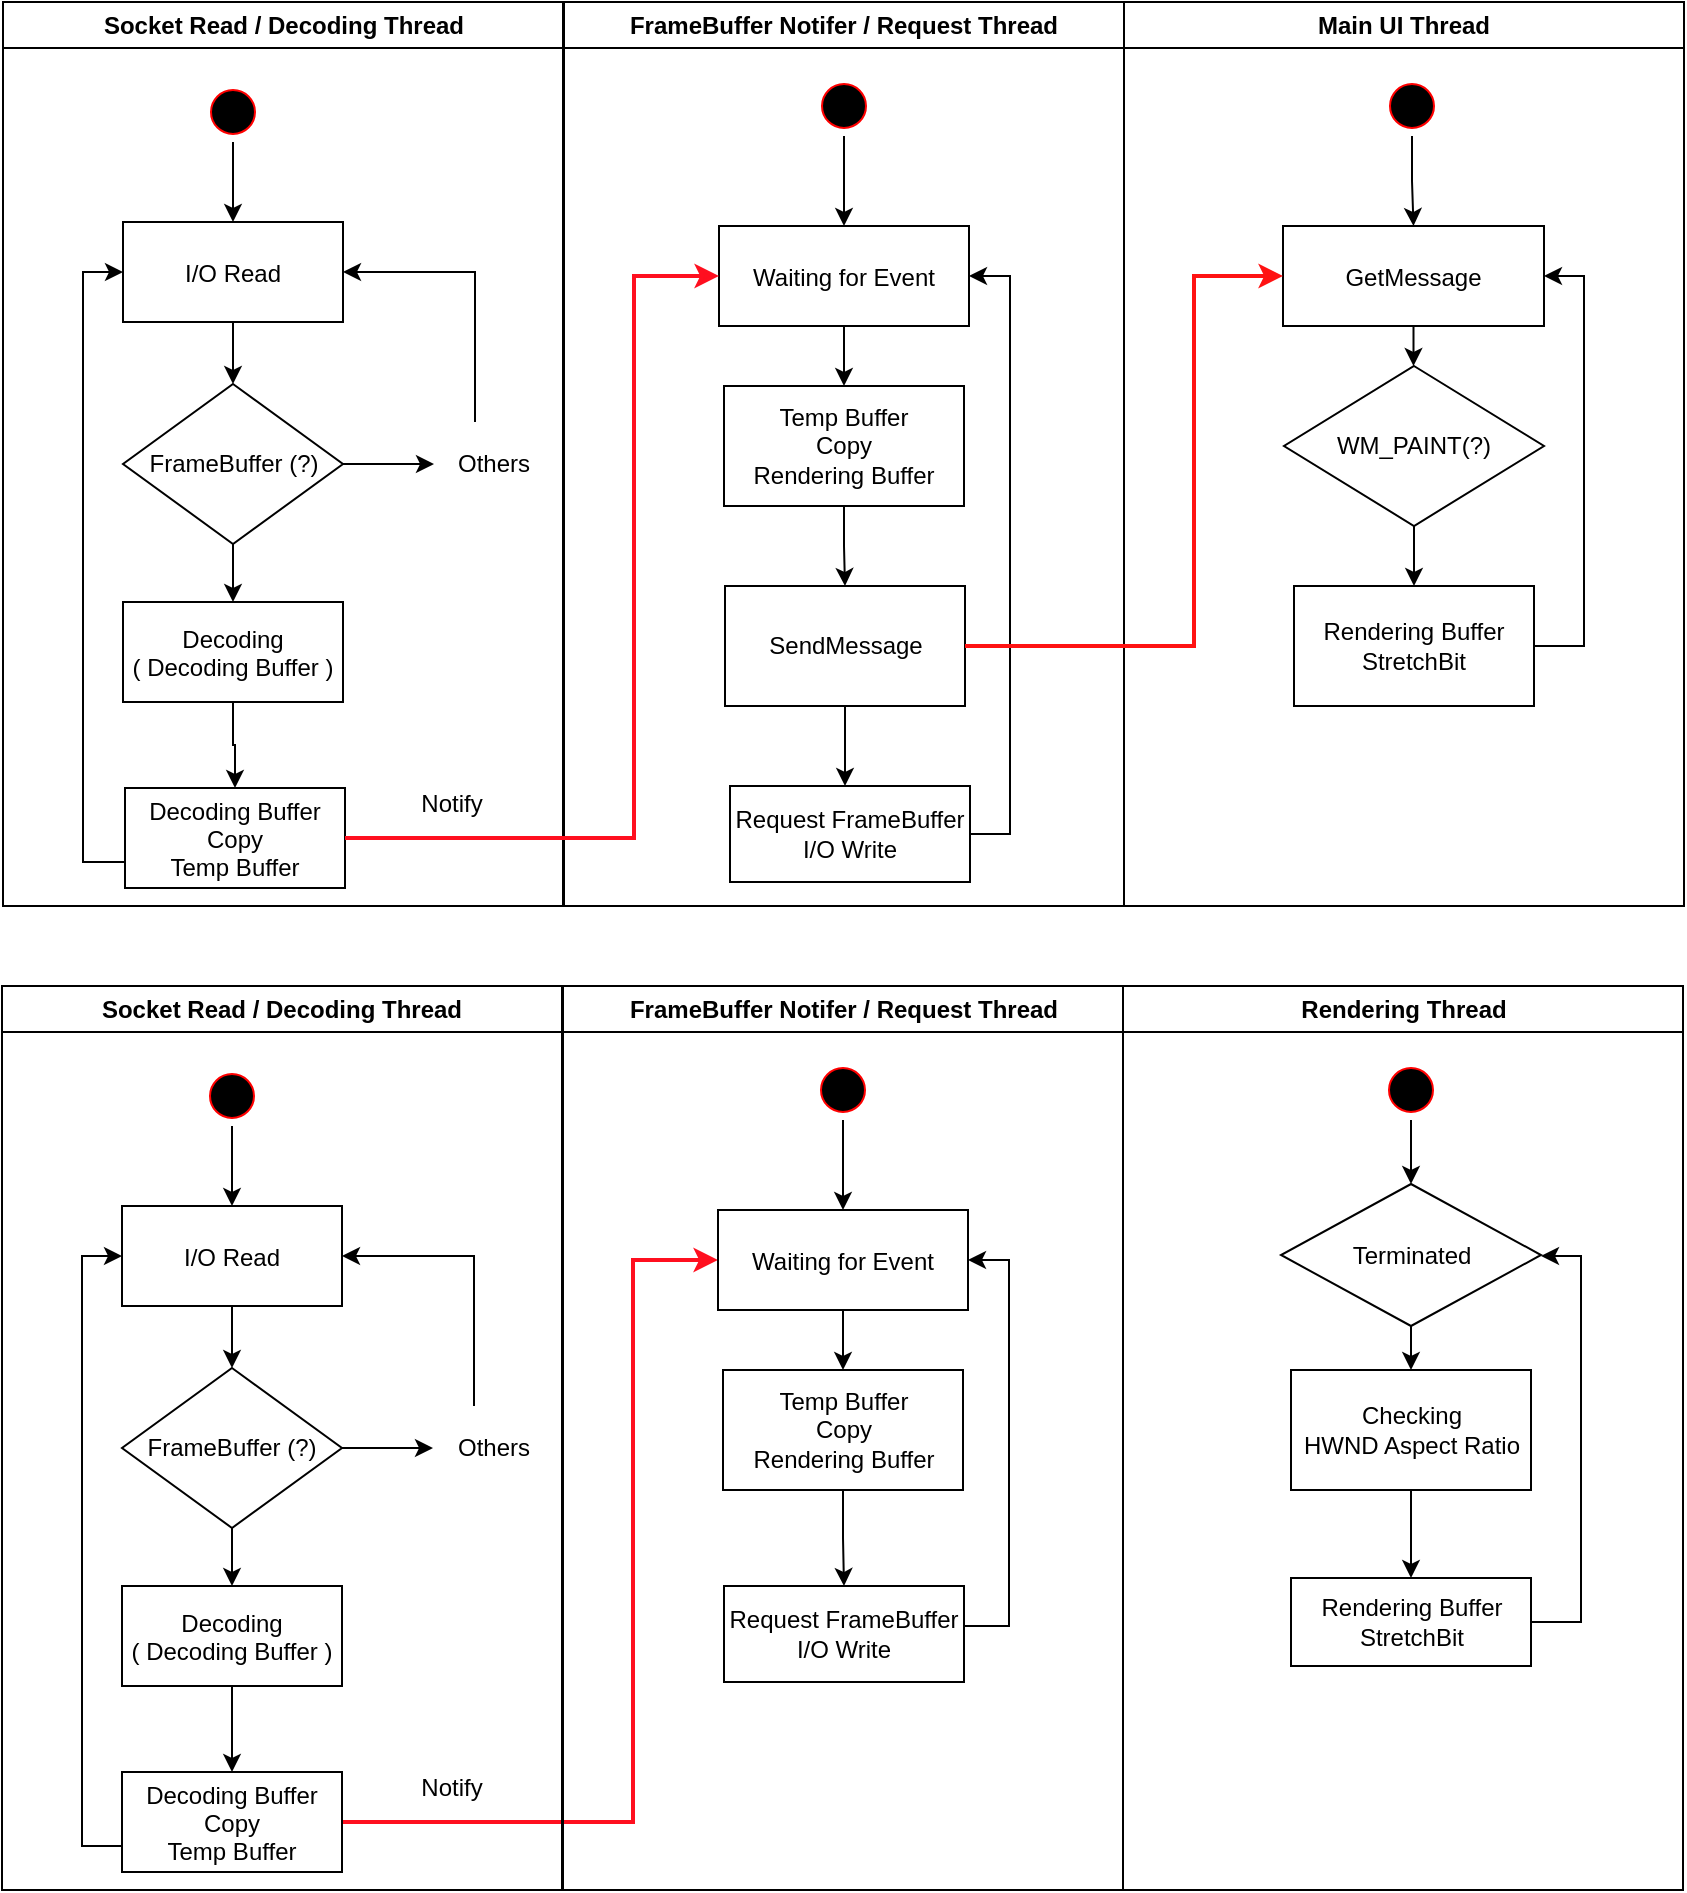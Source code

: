<mxfile version="24.7.4">
  <diagram name="Page-1" id="e7e014a7-5840-1c2e-5031-d8a46d1fe8dd">
    <mxGraphModel dx="1195" dy="622" grid="1" gridSize="10" guides="1" tooltips="1" connect="1" arrows="1" fold="1" page="1" pageScale="1" pageWidth="1169" pageHeight="826" background="none" math="0" shadow="0">
      <root>
        <mxCell id="0" />
        <mxCell id="1" parent="0" />
        <mxCell id="2" value="Socket Read / Decoding Thread" style="swimlane;whiteSpace=wrap" parent="1" vertex="1">
          <mxGeometry x="164.5" y="128" width="280" height="452" as="geometry" />
        </mxCell>
        <mxCell id="YajSy7RYpYL-Cwf7EdQ--43" style="edgeStyle=orthogonalEdgeStyle;rounded=0;orthogonalLoop=1;jettySize=auto;html=1;" edge="1" parent="2" source="5" target="7">
          <mxGeometry relative="1" as="geometry" />
        </mxCell>
        <mxCell id="5" value="" style="ellipse;shape=startState;fillColor=#000000;strokeColor=#ff0000;" parent="2" vertex="1">
          <mxGeometry x="100" y="40" width="30" height="30" as="geometry" />
        </mxCell>
        <mxCell id="YajSy7RYpYL-Cwf7EdQ--42" style="edgeStyle=orthogonalEdgeStyle;rounded=0;orthogonalLoop=1;jettySize=auto;html=1;" edge="1" parent="2" source="7" target="YajSy7RYpYL-Cwf7EdQ--41">
          <mxGeometry relative="1" as="geometry" />
        </mxCell>
        <mxCell id="7" value="I/O Read" style="" parent="2" vertex="1">
          <mxGeometry x="60" y="110" width="110" height="50" as="geometry" />
        </mxCell>
        <mxCell id="YajSy7RYpYL-Cwf7EdQ--49" style="edgeStyle=orthogonalEdgeStyle;rounded=0;orthogonalLoop=1;jettySize=auto;html=1;" edge="1" parent="2" source="8" target="10">
          <mxGeometry relative="1" as="geometry" />
        </mxCell>
        <mxCell id="8" value="Decoding&#xa;( Decoding Buffer )" style="fillColor=#FFFFFF;strokeColor=#000000;" parent="2" vertex="1">
          <mxGeometry x="60" y="300" width="110" height="50" as="geometry" />
        </mxCell>
        <mxCell id="YajSy7RYpYL-Cwf7EdQ--53" style="edgeStyle=orthogonalEdgeStyle;rounded=0;orthogonalLoop=1;jettySize=auto;html=1;entryX=0;entryY=0.5;entryDx=0;entryDy=0;" edge="1" parent="2" source="10" target="7">
          <mxGeometry relative="1" as="geometry">
            <Array as="points">
              <mxPoint x="40" y="430" />
              <mxPoint x="40" y="135" />
            </Array>
          </mxGeometry>
        </mxCell>
        <mxCell id="10" value="Decoding Buffer&#xa;Copy&#xa;Temp Buffer" style="fillColor=#FFFFFF;strokeColor=#000000;" parent="2" vertex="1">
          <mxGeometry x="61" y="393" width="110" height="50" as="geometry" />
        </mxCell>
        <mxCell id="YajSy7RYpYL-Cwf7EdQ--45" style="edgeStyle=orthogonalEdgeStyle;rounded=0;orthogonalLoop=1;jettySize=auto;html=1;entryX=0.5;entryY=0;entryDx=0;entryDy=0;" edge="1" parent="2" source="YajSy7RYpYL-Cwf7EdQ--41" target="8">
          <mxGeometry relative="1" as="geometry" />
        </mxCell>
        <mxCell id="YajSy7RYpYL-Cwf7EdQ--48" style="edgeStyle=orthogonalEdgeStyle;rounded=0;orthogonalLoop=1;jettySize=auto;html=1;" edge="1" parent="2" source="YajSy7RYpYL-Cwf7EdQ--41" target="YajSy7RYpYL-Cwf7EdQ--46">
          <mxGeometry relative="1" as="geometry" />
        </mxCell>
        <mxCell id="YajSy7RYpYL-Cwf7EdQ--41" value="FrameBuffer (?)" style="rhombus;whiteSpace=wrap;html=1;" vertex="1" parent="2">
          <mxGeometry x="60" y="191" width="110" height="80" as="geometry" />
        </mxCell>
        <mxCell id="YajSy7RYpYL-Cwf7EdQ--65" style="edgeStyle=orthogonalEdgeStyle;rounded=0;orthogonalLoop=1;jettySize=auto;html=1;entryX=1;entryY=0.5;entryDx=0;entryDy=0;" edge="1" parent="2" source="YajSy7RYpYL-Cwf7EdQ--46" target="7">
          <mxGeometry relative="1" as="geometry">
            <Array as="points">
              <mxPoint x="236" y="135" />
            </Array>
          </mxGeometry>
        </mxCell>
        <mxCell id="YajSy7RYpYL-Cwf7EdQ--46" value="Others" style="text;html=1;align=center;verticalAlign=middle;whiteSpace=wrap;rounded=0;" vertex="1" parent="2">
          <mxGeometry x="215.5" y="210" width="60" height="42" as="geometry" />
        </mxCell>
        <mxCell id="YajSy7RYpYL-Cwf7EdQ--55" value="Notify" style="text;html=1;align=center;verticalAlign=middle;whiteSpace=wrap;rounded=0;" vertex="1" parent="2">
          <mxGeometry x="194.5" y="386" width="60" height="30" as="geometry" />
        </mxCell>
        <mxCell id="4" value="FrameBuffer Notifer / Request Thread" style="swimlane;whiteSpace=wrap" parent="1" vertex="1">
          <mxGeometry x="445" y="128" width="280" height="452" as="geometry">
            <mxRectangle x="724.5" y="128" width="140" height="30" as="alternateBounds" />
          </mxGeometry>
        </mxCell>
        <mxCell id="YajSy7RYpYL-Cwf7EdQ--58" style="edgeStyle=orthogonalEdgeStyle;rounded=0;orthogonalLoop=1;jettySize=auto;html=1;entryX=0.5;entryY=0;entryDx=0;entryDy=0;" edge="1" parent="4" source="33" target="YajSy7RYpYL-Cwf7EdQ--57">
          <mxGeometry relative="1" as="geometry" />
        </mxCell>
        <mxCell id="33" value="Waiting for Event" style="" parent="4" vertex="1">
          <mxGeometry x="77.5" y="112" width="125" height="50" as="geometry" />
        </mxCell>
        <mxCell id="YajSy7RYpYL-Cwf7EdQ--59" style="edgeStyle=orthogonalEdgeStyle;rounded=0;orthogonalLoop=1;jettySize=auto;html=1;" edge="1" parent="4" source="YajSy7RYpYL-Cwf7EdQ--52" target="33">
          <mxGeometry relative="1" as="geometry" />
        </mxCell>
        <mxCell id="YajSy7RYpYL-Cwf7EdQ--52" value="" style="ellipse;shape=startState;fillColor=#000000;strokeColor=#ff0000;" vertex="1" parent="4">
          <mxGeometry x="125" y="37" width="30" height="30" as="geometry" />
        </mxCell>
        <mxCell id="YajSy7RYpYL-Cwf7EdQ--91" style="edgeStyle=orthogonalEdgeStyle;rounded=0;orthogonalLoop=1;jettySize=auto;html=1;entryX=0.5;entryY=0;entryDx=0;entryDy=0;" edge="1" parent="4" source="YajSy7RYpYL-Cwf7EdQ--57" target="YajSy7RYpYL-Cwf7EdQ--81">
          <mxGeometry relative="1" as="geometry" />
        </mxCell>
        <mxCell id="YajSy7RYpYL-Cwf7EdQ--57" value="Temp Buffer&lt;div&gt;Copy&lt;/div&gt;&lt;div&gt;Rendering Buffer&lt;/div&gt;" style="rounded=0;whiteSpace=wrap;html=1;fillColor=#FFFFFF;strokeColor=#000000;fillStyle=auto;" vertex="1" parent="4">
          <mxGeometry x="80" y="192" width="120" height="60" as="geometry" />
        </mxCell>
        <mxCell id="YajSy7RYpYL-Cwf7EdQ--164" style="edgeStyle=orthogonalEdgeStyle;rounded=0;orthogonalLoop=1;jettySize=auto;html=1;" edge="1" parent="4" source="YajSy7RYpYL-Cwf7EdQ--81">
          <mxGeometry relative="1" as="geometry">
            <mxPoint x="140.5" y="392" as="targetPoint" />
          </mxGeometry>
        </mxCell>
        <mxCell id="YajSy7RYpYL-Cwf7EdQ--81" value="SendMessage" style="rounded=0;whiteSpace=wrap;html=1;" vertex="1" parent="4">
          <mxGeometry x="80.5" y="292" width="120" height="60" as="geometry" />
        </mxCell>
        <mxCell id="YajSy7RYpYL-Cwf7EdQ--167" style="edgeStyle=orthogonalEdgeStyle;rounded=0;orthogonalLoop=1;jettySize=auto;html=1;entryX=1;entryY=0.5;entryDx=0;entryDy=0;" edge="1" parent="4" source="YajSy7RYpYL-Cwf7EdQ--165" target="33">
          <mxGeometry relative="1" as="geometry">
            <Array as="points">
              <mxPoint x="223" y="416" />
              <mxPoint x="223" y="137" />
            </Array>
          </mxGeometry>
        </mxCell>
        <mxCell id="YajSy7RYpYL-Cwf7EdQ--165" value="Request FrameBuffer&lt;br&gt;I/O Write" style="rounded=0;whiteSpace=wrap;html=1;" vertex="1" parent="4">
          <mxGeometry x="83" y="392" width="120" height="48" as="geometry" />
        </mxCell>
        <mxCell id="YajSy7RYpYL-Cwf7EdQ--68" value="Main UI Thread" style="swimlane;whiteSpace=wrap" vertex="1" parent="1">
          <mxGeometry x="725" y="128" width="280" height="452" as="geometry">
            <mxRectangle x="724.5" y="128" width="140" height="30" as="alternateBounds" />
          </mxGeometry>
        </mxCell>
        <mxCell id="YajSy7RYpYL-Cwf7EdQ--84" style="edgeStyle=orthogonalEdgeStyle;rounded=0;orthogonalLoop=1;jettySize=auto;html=1;entryX=0.5;entryY=0;entryDx=0;entryDy=0;" edge="1" parent="YajSy7RYpYL-Cwf7EdQ--68" source="YajSy7RYpYL-Cwf7EdQ--70" target="YajSy7RYpYL-Cwf7EdQ--83">
          <mxGeometry relative="1" as="geometry" />
        </mxCell>
        <mxCell id="YajSy7RYpYL-Cwf7EdQ--70" value="GetMessage" style="" vertex="1" parent="YajSy7RYpYL-Cwf7EdQ--68">
          <mxGeometry x="79.5" y="112" width="130.5" height="50" as="geometry" />
        </mxCell>
        <mxCell id="YajSy7RYpYL-Cwf7EdQ--71" style="edgeStyle=orthogonalEdgeStyle;rounded=0;orthogonalLoop=1;jettySize=auto;html=1;" edge="1" parent="YajSy7RYpYL-Cwf7EdQ--68" source="YajSy7RYpYL-Cwf7EdQ--72" target="YajSy7RYpYL-Cwf7EdQ--70">
          <mxGeometry relative="1" as="geometry" />
        </mxCell>
        <mxCell id="YajSy7RYpYL-Cwf7EdQ--72" value="" style="ellipse;shape=startState;fillColor=#000000;strokeColor=#ff0000;" vertex="1" parent="YajSy7RYpYL-Cwf7EdQ--68">
          <mxGeometry x="129" y="37" width="30" height="30" as="geometry" />
        </mxCell>
        <mxCell id="YajSy7RYpYL-Cwf7EdQ--88" style="edgeStyle=orthogonalEdgeStyle;rounded=0;orthogonalLoop=1;jettySize=auto;html=1;" edge="1" parent="YajSy7RYpYL-Cwf7EdQ--68" source="YajSy7RYpYL-Cwf7EdQ--83" target="YajSy7RYpYL-Cwf7EdQ--86">
          <mxGeometry relative="1" as="geometry" />
        </mxCell>
        <mxCell id="YajSy7RYpYL-Cwf7EdQ--83" value="WM_PAINT(?)" style="rhombus;whiteSpace=wrap;html=1;" vertex="1" parent="YajSy7RYpYL-Cwf7EdQ--68">
          <mxGeometry x="80" y="182" width="130" height="80" as="geometry" />
        </mxCell>
        <mxCell id="YajSy7RYpYL-Cwf7EdQ--90" style="edgeStyle=orthogonalEdgeStyle;rounded=0;orthogonalLoop=1;jettySize=auto;html=1;entryX=1;entryY=0.5;entryDx=0;entryDy=0;" edge="1" parent="YajSy7RYpYL-Cwf7EdQ--68" source="YajSy7RYpYL-Cwf7EdQ--86" target="YajSy7RYpYL-Cwf7EdQ--70">
          <mxGeometry relative="1" as="geometry">
            <Array as="points">
              <mxPoint x="230" y="322" />
              <mxPoint x="230" y="137" />
            </Array>
          </mxGeometry>
        </mxCell>
        <mxCell id="YajSy7RYpYL-Cwf7EdQ--86" value="&lt;div&gt;Rendering Buffer&lt;/div&gt;StretchBit" style="rounded=0;whiteSpace=wrap;html=1;" vertex="1" parent="YajSy7RYpYL-Cwf7EdQ--68">
          <mxGeometry x="85" y="292" width="120" height="60" as="geometry" />
        </mxCell>
        <mxCell id="YajSy7RYpYL-Cwf7EdQ--87" style="edgeStyle=orthogonalEdgeStyle;rounded=0;orthogonalLoop=1;jettySize=auto;html=1;entryX=0;entryY=0.5;entryDx=0;entryDy=0;strokeColor=#FF1212;strokeWidth=2;" edge="1" parent="1" source="YajSy7RYpYL-Cwf7EdQ--81" target="YajSy7RYpYL-Cwf7EdQ--70">
          <mxGeometry relative="1" as="geometry">
            <Array as="points">
              <mxPoint x="760" y="450" />
              <mxPoint x="760" y="265" />
            </Array>
          </mxGeometry>
        </mxCell>
        <mxCell id="YajSy7RYpYL-Cwf7EdQ--92" style="edgeStyle=orthogonalEdgeStyle;rounded=0;orthogonalLoop=1;jettySize=auto;html=1;exitX=1;exitY=0.5;exitDx=0;exitDy=0;entryX=0;entryY=0.5;entryDx=0;entryDy=0;strokeColor=#FF0F1F;strokeWidth=2;" edge="1" parent="1" source="10" target="33">
          <mxGeometry relative="1" as="geometry">
            <Array as="points">
              <mxPoint x="480" y="546" />
              <mxPoint x="480" y="265" />
            </Array>
          </mxGeometry>
        </mxCell>
        <mxCell id="YajSy7RYpYL-Cwf7EdQ--182" style="edgeStyle=orthogonalEdgeStyle;rounded=0;orthogonalLoop=1;jettySize=auto;html=1;exitX=1;exitY=0.5;exitDx=0;exitDy=0;entryX=0;entryY=0.5;entryDx=0;entryDy=0;strokeColor=#FF0F1F;strokeWidth=2;" edge="1" source="YajSy7RYpYL-Cwf7EdQ--191" target="YajSy7RYpYL-Cwf7EdQ--200" parent="1">
          <mxGeometry relative="1" as="geometry">
            <Array as="points">
              <mxPoint x="479.5" y="1038" />
              <mxPoint x="479.5" y="757" />
            </Array>
          </mxGeometry>
        </mxCell>
        <mxCell id="YajSy7RYpYL-Cwf7EdQ--183" value="Socket Read / Decoding Thread" style="swimlane;whiteSpace=wrap" vertex="1" parent="1">
          <mxGeometry x="164" y="620" width="280" height="452" as="geometry" />
        </mxCell>
        <mxCell id="YajSy7RYpYL-Cwf7EdQ--184" style="edgeStyle=orthogonalEdgeStyle;rounded=0;orthogonalLoop=1;jettySize=auto;html=1;" edge="1" parent="YajSy7RYpYL-Cwf7EdQ--183" source="YajSy7RYpYL-Cwf7EdQ--185" target="YajSy7RYpYL-Cwf7EdQ--187">
          <mxGeometry relative="1" as="geometry" />
        </mxCell>
        <mxCell id="YajSy7RYpYL-Cwf7EdQ--185" value="" style="ellipse;shape=startState;fillColor=#000000;strokeColor=#ff0000;" vertex="1" parent="YajSy7RYpYL-Cwf7EdQ--183">
          <mxGeometry x="100" y="40" width="30" height="30" as="geometry" />
        </mxCell>
        <mxCell id="YajSy7RYpYL-Cwf7EdQ--186" style="edgeStyle=orthogonalEdgeStyle;rounded=0;orthogonalLoop=1;jettySize=auto;html=1;" edge="1" parent="YajSy7RYpYL-Cwf7EdQ--183" source="YajSy7RYpYL-Cwf7EdQ--187" target="YajSy7RYpYL-Cwf7EdQ--194">
          <mxGeometry relative="1" as="geometry" />
        </mxCell>
        <mxCell id="YajSy7RYpYL-Cwf7EdQ--187" value="I/O Read" style="" vertex="1" parent="YajSy7RYpYL-Cwf7EdQ--183">
          <mxGeometry x="60" y="110" width="110" height="50" as="geometry" />
        </mxCell>
        <mxCell id="YajSy7RYpYL-Cwf7EdQ--189" value="Decoding&#xa;( Decoding Buffer )" style="fillColor=#FFFFFF;strokeColor=#000000;" vertex="1" parent="YajSy7RYpYL-Cwf7EdQ--183">
          <mxGeometry x="60" y="300" width="110" height="50" as="geometry" />
        </mxCell>
        <mxCell id="YajSy7RYpYL-Cwf7EdQ--192" style="edgeStyle=orthogonalEdgeStyle;rounded=0;orthogonalLoop=1;jettySize=auto;html=1;entryX=0.5;entryY=0;entryDx=0;entryDy=0;" edge="1" parent="YajSy7RYpYL-Cwf7EdQ--183" source="YajSy7RYpYL-Cwf7EdQ--194" target="YajSy7RYpYL-Cwf7EdQ--189">
          <mxGeometry relative="1" as="geometry" />
        </mxCell>
        <mxCell id="YajSy7RYpYL-Cwf7EdQ--193" style="edgeStyle=orthogonalEdgeStyle;rounded=0;orthogonalLoop=1;jettySize=auto;html=1;" edge="1" parent="YajSy7RYpYL-Cwf7EdQ--183" source="YajSy7RYpYL-Cwf7EdQ--194" target="YajSy7RYpYL-Cwf7EdQ--196">
          <mxGeometry relative="1" as="geometry" />
        </mxCell>
        <mxCell id="YajSy7RYpYL-Cwf7EdQ--194" value="FrameBuffer (?)" style="rhombus;whiteSpace=wrap;html=1;" vertex="1" parent="YajSy7RYpYL-Cwf7EdQ--183">
          <mxGeometry x="60" y="191" width="110" height="80" as="geometry" />
        </mxCell>
        <mxCell id="YajSy7RYpYL-Cwf7EdQ--195" style="edgeStyle=orthogonalEdgeStyle;rounded=0;orthogonalLoop=1;jettySize=auto;html=1;entryX=1;entryY=0.5;entryDx=0;entryDy=0;" edge="1" parent="YajSy7RYpYL-Cwf7EdQ--183" source="YajSy7RYpYL-Cwf7EdQ--196" target="YajSy7RYpYL-Cwf7EdQ--187">
          <mxGeometry relative="1" as="geometry">
            <Array as="points">
              <mxPoint x="236" y="135" />
            </Array>
          </mxGeometry>
        </mxCell>
        <mxCell id="YajSy7RYpYL-Cwf7EdQ--196" value="Others" style="text;html=1;align=center;verticalAlign=middle;whiteSpace=wrap;rounded=0;" vertex="1" parent="YajSy7RYpYL-Cwf7EdQ--183">
          <mxGeometry x="215.5" y="210" width="60" height="42" as="geometry" />
        </mxCell>
        <mxCell id="YajSy7RYpYL-Cwf7EdQ--197" value="Notify" style="text;html=1;align=center;verticalAlign=middle;whiteSpace=wrap;rounded=0;" vertex="1" parent="YajSy7RYpYL-Cwf7EdQ--183">
          <mxGeometry x="194.5" y="386" width="60" height="30" as="geometry" />
        </mxCell>
        <mxCell id="YajSy7RYpYL-Cwf7EdQ--198" value="FrameBuffer Notifer / Request Thread" style="swimlane;whiteSpace=wrap" vertex="1" parent="1">
          <mxGeometry x="444.5" y="620" width="280" height="452" as="geometry">
            <mxRectangle x="724.5" y="128" width="140" height="30" as="alternateBounds" />
          </mxGeometry>
        </mxCell>
        <mxCell id="YajSy7RYpYL-Cwf7EdQ--199" style="edgeStyle=orthogonalEdgeStyle;rounded=0;orthogonalLoop=1;jettySize=auto;html=1;entryX=0.5;entryY=0;entryDx=0;entryDy=0;" edge="1" parent="YajSy7RYpYL-Cwf7EdQ--198" source="YajSy7RYpYL-Cwf7EdQ--200" target="YajSy7RYpYL-Cwf7EdQ--204">
          <mxGeometry relative="1" as="geometry" />
        </mxCell>
        <mxCell id="YajSy7RYpYL-Cwf7EdQ--200" value="Waiting for Event" style="" vertex="1" parent="YajSy7RYpYL-Cwf7EdQ--198">
          <mxGeometry x="77.5" y="112" width="125" height="50" as="geometry" />
        </mxCell>
        <mxCell id="YajSy7RYpYL-Cwf7EdQ--201" style="edgeStyle=orthogonalEdgeStyle;rounded=0;orthogonalLoop=1;jettySize=auto;html=1;" edge="1" parent="YajSy7RYpYL-Cwf7EdQ--198" source="YajSy7RYpYL-Cwf7EdQ--202" target="YajSy7RYpYL-Cwf7EdQ--200">
          <mxGeometry relative="1" as="geometry" />
        </mxCell>
        <mxCell id="YajSy7RYpYL-Cwf7EdQ--202" value="" style="ellipse;shape=startState;fillColor=#000000;strokeColor=#ff0000;" vertex="1" parent="YajSy7RYpYL-Cwf7EdQ--198">
          <mxGeometry x="125" y="37" width="30" height="30" as="geometry" />
        </mxCell>
        <mxCell id="YajSy7RYpYL-Cwf7EdQ--224" style="edgeStyle=orthogonalEdgeStyle;rounded=0;orthogonalLoop=1;jettySize=auto;html=1;" edge="1" parent="YajSy7RYpYL-Cwf7EdQ--198" source="YajSy7RYpYL-Cwf7EdQ--204" target="YajSy7RYpYL-Cwf7EdQ--208">
          <mxGeometry relative="1" as="geometry" />
        </mxCell>
        <mxCell id="YajSy7RYpYL-Cwf7EdQ--204" value="Temp Buffer&lt;div&gt;Copy&lt;/div&gt;&lt;div&gt;Rendering Buffer&lt;/div&gt;" style="rounded=0;whiteSpace=wrap;html=1;fillColor=#FFFFFF;strokeColor=#000000;fillStyle=auto;" vertex="1" parent="YajSy7RYpYL-Cwf7EdQ--198">
          <mxGeometry x="80" y="192" width="120" height="60" as="geometry" />
        </mxCell>
        <mxCell id="YajSy7RYpYL-Cwf7EdQ--207" style="edgeStyle=orthogonalEdgeStyle;rounded=0;orthogonalLoop=1;jettySize=auto;html=1;entryX=1;entryY=0.5;entryDx=0;entryDy=0;" edge="1" parent="YajSy7RYpYL-Cwf7EdQ--198" source="YajSy7RYpYL-Cwf7EdQ--208" target="YajSy7RYpYL-Cwf7EdQ--200">
          <mxGeometry relative="1" as="geometry">
            <Array as="points">
              <mxPoint x="223" y="320" />
              <mxPoint x="223" y="137" />
            </Array>
          </mxGeometry>
        </mxCell>
        <mxCell id="YajSy7RYpYL-Cwf7EdQ--208" value="Request FrameBuffer&lt;br&gt;I/O Write" style="rounded=0;whiteSpace=wrap;html=1;" vertex="1" parent="YajSy7RYpYL-Cwf7EdQ--198">
          <mxGeometry x="80.5" y="300" width="120" height="48" as="geometry" />
        </mxCell>
        <mxCell id="YajSy7RYpYL-Cwf7EdQ--209" value="Rendering Thread" style="swimlane;whiteSpace=wrap" vertex="1" parent="1">
          <mxGeometry x="724.5" y="620" width="280" height="452" as="geometry">
            <mxRectangle x="724.5" y="128" width="140" height="30" as="alternateBounds" />
          </mxGeometry>
        </mxCell>
        <mxCell id="YajSy7RYpYL-Cwf7EdQ--225" style="edgeStyle=orthogonalEdgeStyle;rounded=0;orthogonalLoop=1;jettySize=auto;html=1;" edge="1" parent="YajSy7RYpYL-Cwf7EdQ--209" source="YajSy7RYpYL-Cwf7EdQ--213" target="YajSy7RYpYL-Cwf7EdQ--215">
          <mxGeometry relative="1" as="geometry" />
        </mxCell>
        <mxCell id="YajSy7RYpYL-Cwf7EdQ--213" value="" style="ellipse;shape=startState;fillColor=#000000;strokeColor=#ff0000;" vertex="1" parent="YajSy7RYpYL-Cwf7EdQ--209">
          <mxGeometry x="129" y="37" width="30" height="30" as="geometry" />
        </mxCell>
        <mxCell id="YajSy7RYpYL-Cwf7EdQ--230" style="edgeStyle=orthogonalEdgeStyle;rounded=0;orthogonalLoop=1;jettySize=auto;html=1;entryX=0.5;entryY=0;entryDx=0;entryDy=0;" edge="1" parent="YajSy7RYpYL-Cwf7EdQ--209" source="YajSy7RYpYL-Cwf7EdQ--215" target="YajSy7RYpYL-Cwf7EdQ--229">
          <mxGeometry relative="1" as="geometry" />
        </mxCell>
        <mxCell id="YajSy7RYpYL-Cwf7EdQ--215" value="Terminated" style="rhombus;whiteSpace=wrap;html=1;" vertex="1" parent="YajSy7RYpYL-Cwf7EdQ--209">
          <mxGeometry x="79" y="99" width="130" height="71" as="geometry" />
        </mxCell>
        <mxCell id="YajSy7RYpYL-Cwf7EdQ--232" style="edgeStyle=orthogonalEdgeStyle;rounded=0;orthogonalLoop=1;jettySize=auto;html=1;entryX=1;entryY=0.5;entryDx=0;entryDy=0;" edge="1" parent="YajSy7RYpYL-Cwf7EdQ--209" source="YajSy7RYpYL-Cwf7EdQ--226" target="YajSy7RYpYL-Cwf7EdQ--215">
          <mxGeometry relative="1" as="geometry">
            <Array as="points">
              <mxPoint x="229" y="318" />
              <mxPoint x="229" y="135" />
              <mxPoint x="209" y="135" />
            </Array>
          </mxGeometry>
        </mxCell>
        <mxCell id="YajSy7RYpYL-Cwf7EdQ--226" value="&lt;div&gt;Rendering Buffer&lt;/div&gt;StretchBit" style="rounded=0;whiteSpace=wrap;html=1;" vertex="1" parent="YajSy7RYpYL-Cwf7EdQ--209">
          <mxGeometry x="84" y="296" width="120" height="44" as="geometry" />
        </mxCell>
        <mxCell id="YajSy7RYpYL-Cwf7EdQ--231" style="edgeStyle=orthogonalEdgeStyle;rounded=0;orthogonalLoop=1;jettySize=auto;html=1;entryX=0.5;entryY=0;entryDx=0;entryDy=0;" edge="1" parent="YajSy7RYpYL-Cwf7EdQ--209" source="YajSy7RYpYL-Cwf7EdQ--229" target="YajSy7RYpYL-Cwf7EdQ--226">
          <mxGeometry relative="1" as="geometry" />
        </mxCell>
        <mxCell id="YajSy7RYpYL-Cwf7EdQ--229" value="Checking&lt;div&gt;HWND Aspect Ratio&lt;/div&gt;" style="rounded=0;whiteSpace=wrap;html=1;fillColor=#FFFFFF;strokeColor=#000000;fillStyle=auto;" vertex="1" parent="YajSy7RYpYL-Cwf7EdQ--209">
          <mxGeometry x="84" y="192" width="120" height="60" as="geometry" />
        </mxCell>
        <mxCell id="YajSy7RYpYL-Cwf7EdQ--191" value="Decoding Buffer&#xa;Copy&#xa;Temp Buffer" style="fillColor=#FFFFFF;strokeColor=#000000;" vertex="1" parent="1">
          <mxGeometry x="224" y="1013" width="110" height="50" as="geometry" />
        </mxCell>
        <mxCell id="YajSy7RYpYL-Cwf7EdQ--190" style="edgeStyle=orthogonalEdgeStyle;rounded=0;orthogonalLoop=1;jettySize=auto;html=1;entryX=0;entryY=0.5;entryDx=0;entryDy=0;" edge="1" parent="1" source="YajSy7RYpYL-Cwf7EdQ--191" target="YajSy7RYpYL-Cwf7EdQ--187">
          <mxGeometry relative="1" as="geometry">
            <Array as="points">
              <mxPoint x="204" y="1050" />
              <mxPoint x="204" y="755" />
            </Array>
          </mxGeometry>
        </mxCell>
        <mxCell id="YajSy7RYpYL-Cwf7EdQ--237" style="edgeStyle=orthogonalEdgeStyle;rounded=0;orthogonalLoop=1;jettySize=auto;html=1;entryX=0.5;entryY=0;entryDx=0;entryDy=0;" edge="1" parent="1" source="YajSy7RYpYL-Cwf7EdQ--189" target="YajSy7RYpYL-Cwf7EdQ--191">
          <mxGeometry relative="1" as="geometry" />
        </mxCell>
      </root>
    </mxGraphModel>
  </diagram>
</mxfile>
